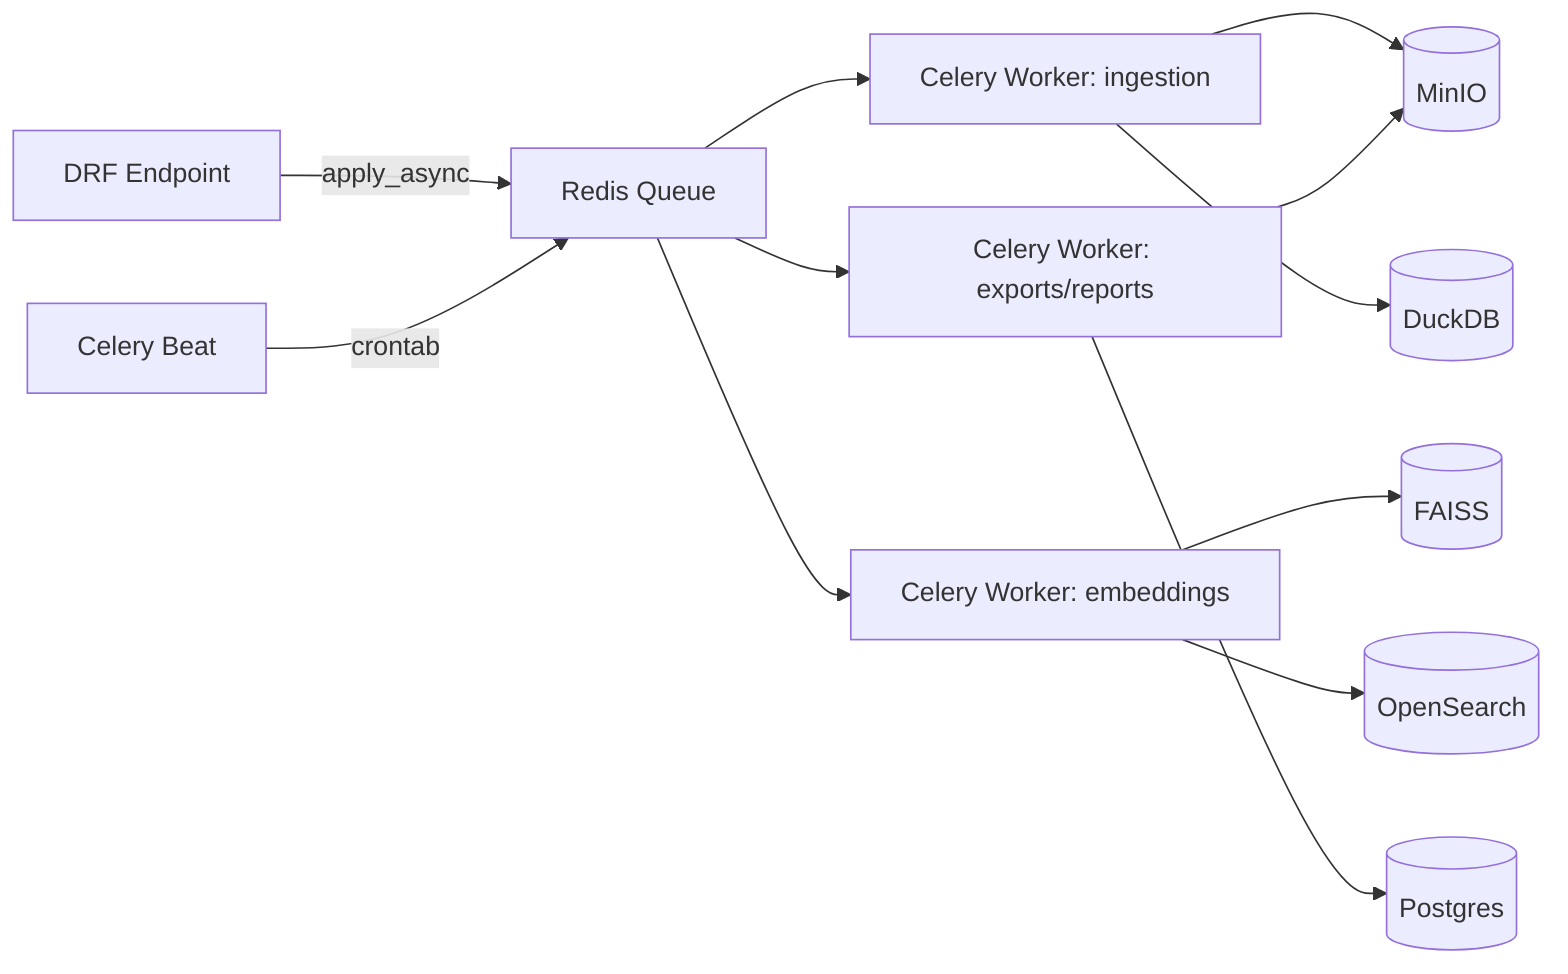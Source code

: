 flowchart LR
  API[DRF Endpoint] -->|apply_async| Q[Redis Queue]
  BEAT[Celery Beat] -->|crontab| Q
  Q --> W1[Celery Worker: ingestion]
  Q --> W2[Celery Worker: embeddings]
  Q --> W3[Celery Worker: exports/reports]

  W1 --> MINIO[(MinIO)]
  W1 --> DUCK[(DuckDB)]
  W2 --> FAISS[(FAISS)]
  W2 --> OS[(OpenSearch)]
  W3 --> MINIO
  W3 --> PG[(Postgres)]